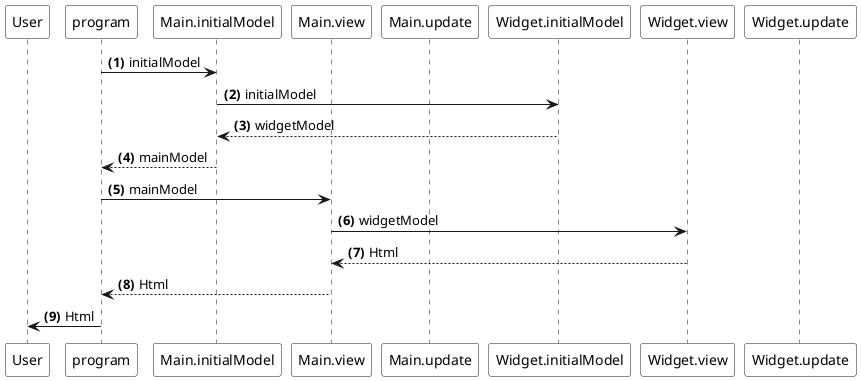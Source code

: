 @startuml "parent-child-1-ui-init"
' © Sebastian Porto 2016, 
' licensed under a Creative Commons Attribution-NonCommercial-ShareAlike 4.0 International License.
autonumber "<b>(#)"
participant User #white
participant program #white
participant Main.initialModel as Mim #white
participant Main.view as MV #white
participant Main.update as MU #white
participant Widget.initialModel as Wim #white
participant Widget.view as WV #white
participant Widget.update as WU #white

program -> Mim: initialModel
Mim -> Wim: initialModel
Wim --> Mim: widgetModel
Mim --> program: mainModel
program -> MV : mainModel
MV -> WV : widgetModel
WV --> MV : Html
MV --> program : Html
program -> User : Html

@enduml